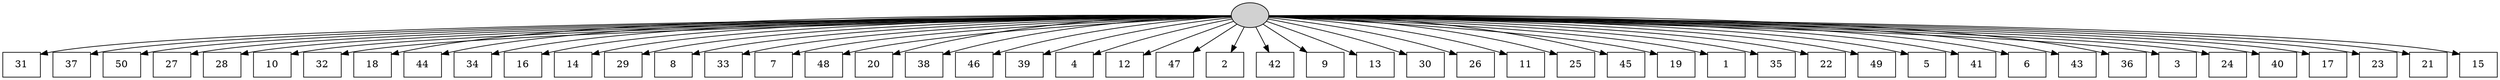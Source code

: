digraph G {
0[style=filled, fillcolor=grey82, label=""];
1[shape=box,style=filled, fillcolor=white,label="31\n"];
2[shape=box,style=filled, fillcolor=white,label="37\n"];
3[shape=box,style=filled, fillcolor=white,label="50\n"];
4[shape=box,style=filled, fillcolor=white,label="27\n"];
5[shape=box,style=filled, fillcolor=white,label="28\n"];
6[shape=box,style=filled, fillcolor=white,label="10\n"];
7[shape=box,style=filled, fillcolor=white,label="32\n"];
8[shape=box,style=filled, fillcolor=white,label="18\n"];
9[shape=box,style=filled, fillcolor=white,label="44\n"];
10[shape=box,style=filled, fillcolor=white,label="34\n"];
11[shape=box,style=filled, fillcolor=white,label="16\n"];
12[shape=box,style=filled, fillcolor=white,label="14\n"];
13[shape=box,style=filled, fillcolor=white,label="29\n"];
14[shape=box,style=filled, fillcolor=white,label="8\n"];
15[shape=box,style=filled, fillcolor=white,label="33\n"];
16[shape=box,style=filled, fillcolor=white,label="7\n"];
17[shape=box,style=filled, fillcolor=white,label="48\n"];
18[shape=box,style=filled, fillcolor=white,label="20\n"];
19[shape=box,style=filled, fillcolor=white,label="38\n"];
20[shape=box,style=filled, fillcolor=white,label="46\n"];
21[shape=box,style=filled, fillcolor=white,label="39\n"];
22[shape=box,style=filled, fillcolor=white,label="4\n"];
23[shape=box,style=filled, fillcolor=white,label="12\n"];
24[shape=box,style=filled, fillcolor=white,label="47\n"];
25[shape=box,style=filled, fillcolor=white,label="2\n"];
26[shape=box,style=filled, fillcolor=white,label="42\n"];
27[shape=box,style=filled, fillcolor=white,label="9\n"];
28[shape=box,style=filled, fillcolor=white,label="13\n"];
29[shape=box,style=filled, fillcolor=white,label="30\n"];
30[shape=box,style=filled, fillcolor=white,label="26\n"];
31[shape=box,style=filled, fillcolor=white,label="11\n"];
32[shape=box,style=filled, fillcolor=white,label="25\n"];
33[shape=box,style=filled, fillcolor=white,label="45\n"];
34[shape=box,style=filled, fillcolor=white,label="19\n"];
35[shape=box,style=filled, fillcolor=white,label="1\n"];
36[shape=box,style=filled, fillcolor=white,label="35\n"];
37[shape=box,style=filled, fillcolor=white,label="22\n"];
38[shape=box,style=filled, fillcolor=white,label="49\n"];
39[shape=box,style=filled, fillcolor=white,label="5\n"];
40[shape=box,style=filled, fillcolor=white,label="41\n"];
41[shape=box,style=filled, fillcolor=white,label="6\n"];
42[shape=box,style=filled, fillcolor=white,label="43\n"];
43[shape=box,style=filled, fillcolor=white,label="36\n"];
44[shape=box,style=filled, fillcolor=white,label="3\n"];
45[shape=box,style=filled, fillcolor=white,label="24\n"];
46[shape=box,style=filled, fillcolor=white,label="40\n"];
47[shape=box,style=filled, fillcolor=white,label="17\n"];
48[shape=box,style=filled, fillcolor=white,label="23\n"];
49[shape=box,style=filled, fillcolor=white,label="21\n"];
50[shape=box,style=filled, fillcolor=white,label="15\n"];
0->1 ;
0->2 ;
0->3 ;
0->4 ;
0->5 ;
0->6 ;
0->7 ;
0->8 ;
0->9 ;
0->10 ;
0->11 ;
0->12 ;
0->13 ;
0->14 ;
0->15 ;
0->16 ;
0->17 ;
0->18 ;
0->19 ;
0->20 ;
0->21 ;
0->22 ;
0->23 ;
0->24 ;
0->25 ;
0->26 ;
0->27 ;
0->28 ;
0->29 ;
0->30 ;
0->31 ;
0->32 ;
0->33 ;
0->34 ;
0->35 ;
0->36 ;
0->37 ;
0->38 ;
0->39 ;
0->40 ;
0->41 ;
0->42 ;
0->43 ;
0->44 ;
0->45 ;
0->46 ;
0->47 ;
0->48 ;
0->49 ;
0->50 ;
}
